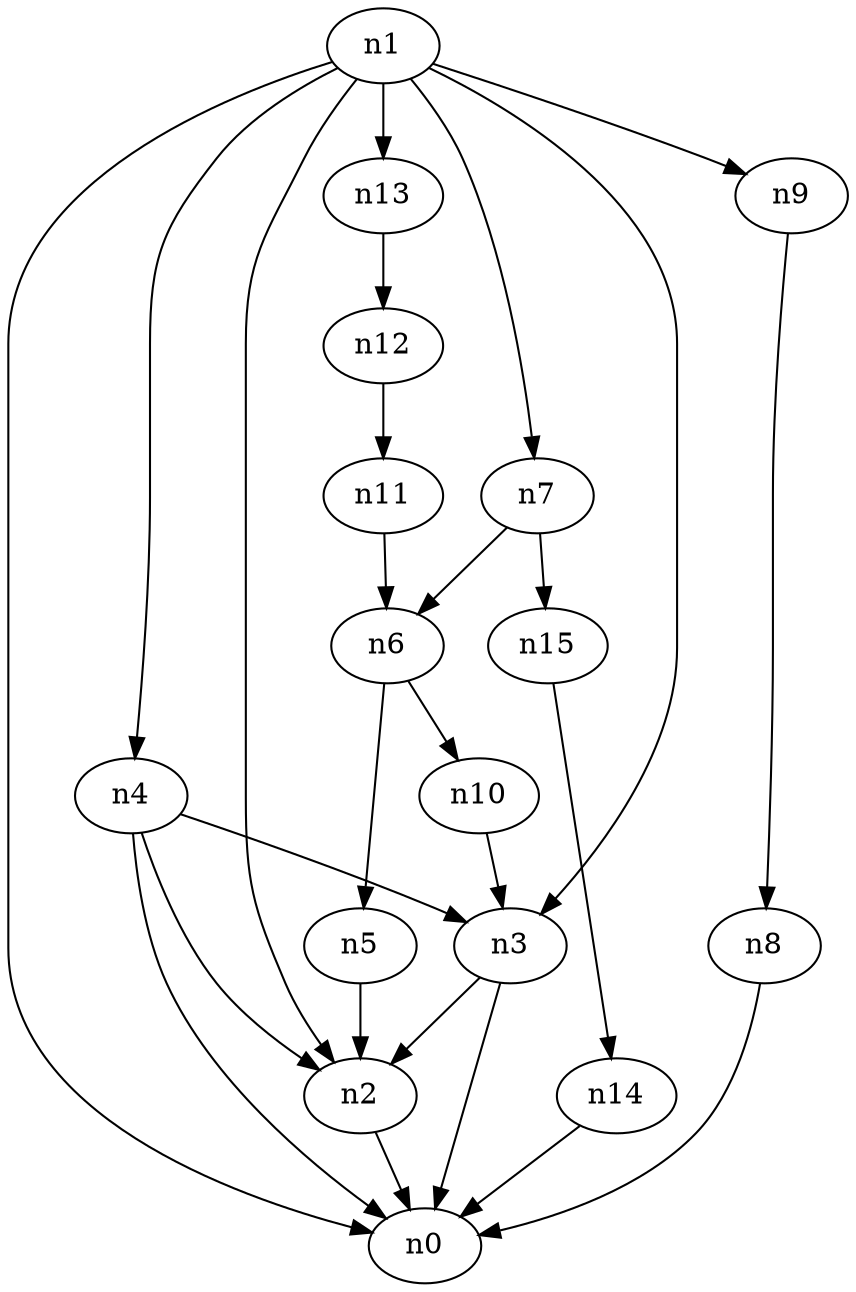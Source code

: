 digraph G {
	n1 -> n0	 [_graphml_id=e0];
	n1 -> n2	 [_graphml_id=e1];
	n1 -> n3	 [_graphml_id=e6];
	n1 -> n4	 [_graphml_id=e9];
	n1 -> n7	 [_graphml_id=e13];
	n1 -> n9	 [_graphml_id=e16];
	n1 -> n13	 [_graphml_id=e22];
	n2 -> n0	 [_graphml_id=e5];
	n3 -> n0	 [_graphml_id=e8];
	n3 -> n2	 [_graphml_id=e2];
	n4 -> n0	 [_graphml_id=e4];
	n4 -> n2	 [_graphml_id=e7];
	n4 -> n3	 [_graphml_id=e3];
	n5 -> n2	 [_graphml_id=e10];
	n6 -> n5	 [_graphml_id=e11];
	n6 -> n10	 [_graphml_id=e18];
	n7 -> n6	 [_graphml_id=e12];
	n7 -> n15	 [_graphml_id=e25];
	n8 -> n0	 [_graphml_id=e14];
	n9 -> n8	 [_graphml_id=e15];
	n10 -> n3	 [_graphml_id=e17];
	n11 -> n6	 [_graphml_id=e19];
	n12 -> n11	 [_graphml_id=e20];
	n13 -> n12	 [_graphml_id=e21];
	n14 -> n0	 [_graphml_id=e23];
	n15 -> n14	 [_graphml_id=e24];
}
